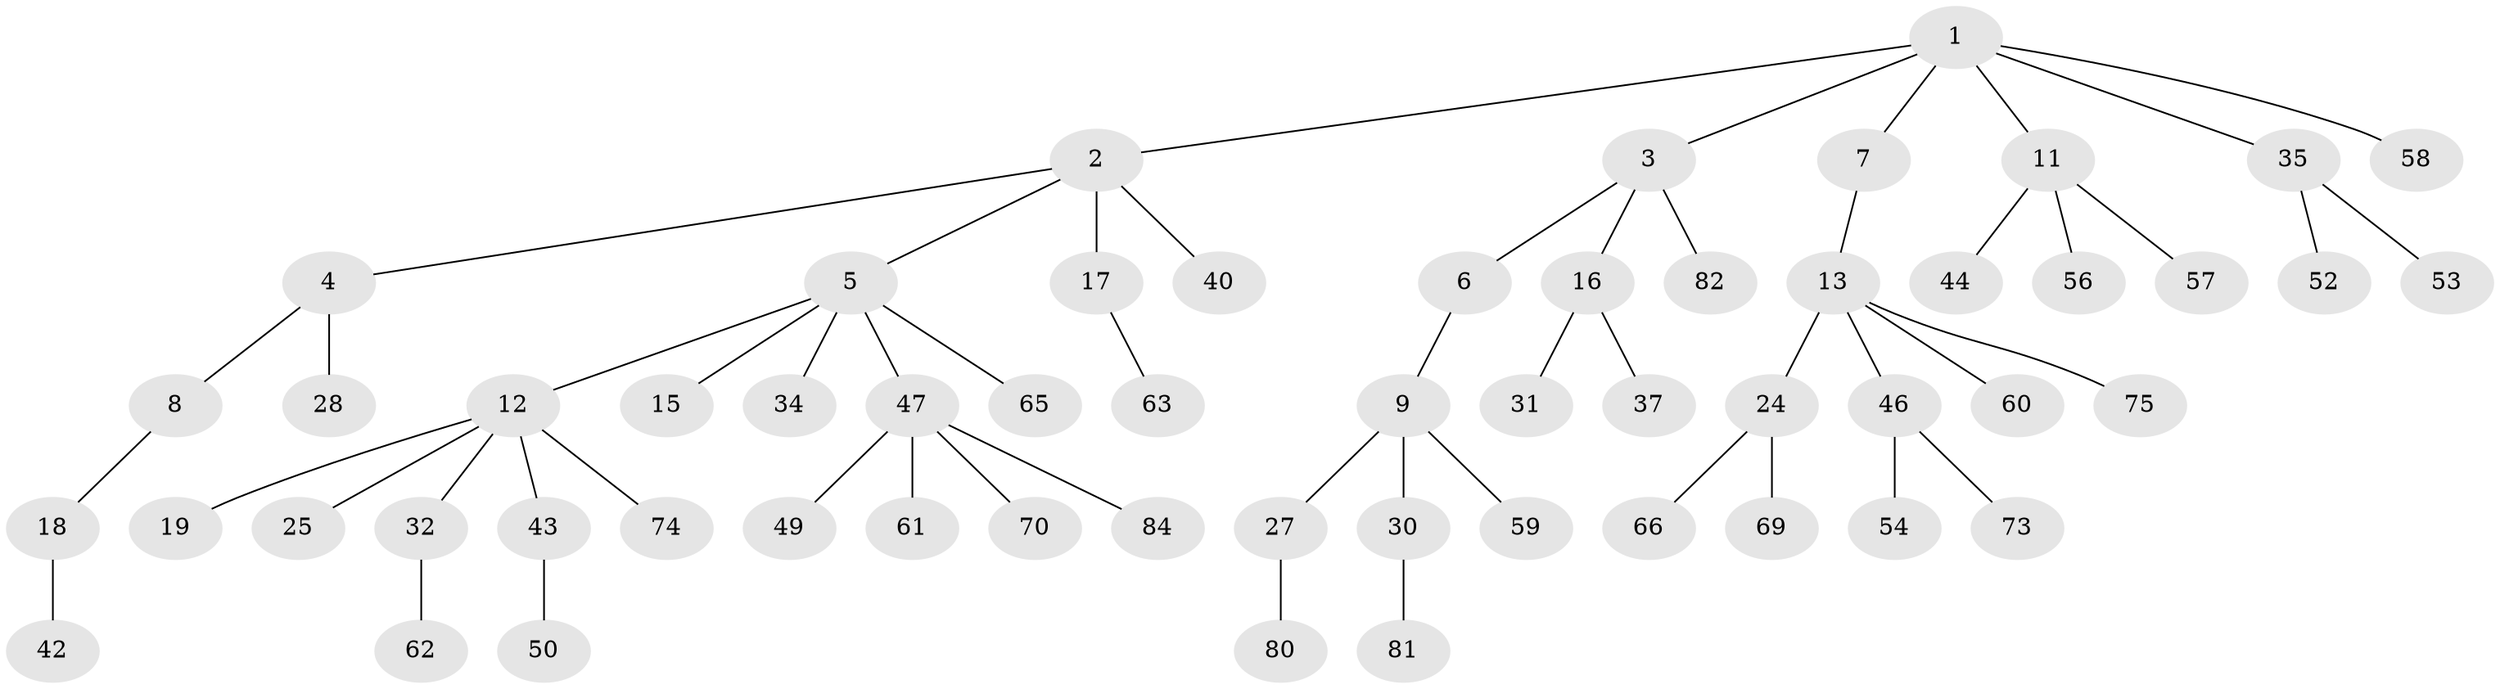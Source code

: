 // original degree distribution, {7: 0.023809523809523808, 5: 0.023809523809523808, 4: 0.08333333333333333, 2: 0.20238095238095238, 3: 0.14285714285714285, 1: 0.5238095238095238}
// Generated by graph-tools (version 1.1) at 2025/42/03/06/25 10:42:06]
// undirected, 57 vertices, 56 edges
graph export_dot {
graph [start="1"]
  node [color=gray90,style=filled];
  1 [super="+26"];
  2;
  3 [super="+36"];
  4 [super="+21"];
  5 [super="+23"];
  6;
  7 [super="+10"];
  8;
  9 [super="+29"];
  11 [super="+38"];
  12 [super="+14"];
  13 [super="+20"];
  15 [super="+33"];
  16;
  17 [super="+22"];
  18 [super="+77"];
  19;
  24 [super="+45"];
  25;
  27 [super="+68"];
  28 [super="+71"];
  30 [super="+67"];
  31 [super="+48"];
  32 [super="+51"];
  34;
  35 [super="+39"];
  37;
  40 [super="+41"];
  42 [super="+76"];
  43 [super="+72"];
  44;
  46 [super="+83"];
  47 [super="+55"];
  49;
  50;
  52;
  53;
  54;
  56;
  57;
  58 [super="+64"];
  59;
  60;
  61;
  62 [super="+79"];
  63;
  65 [super="+78"];
  66;
  69;
  70;
  73;
  74;
  75;
  80;
  81;
  82;
  84;
  1 -- 2;
  1 -- 3;
  1 -- 7;
  1 -- 11;
  1 -- 35;
  1 -- 58;
  2 -- 4;
  2 -- 5;
  2 -- 17;
  2 -- 40;
  3 -- 6;
  3 -- 16;
  3 -- 82;
  4 -- 8;
  4 -- 28;
  5 -- 12;
  5 -- 15;
  5 -- 34;
  5 -- 47;
  5 -- 65;
  6 -- 9;
  7 -- 13;
  8 -- 18;
  9 -- 27;
  9 -- 30;
  9 -- 59;
  11 -- 44;
  11 -- 56;
  11 -- 57;
  12 -- 25;
  12 -- 74;
  12 -- 32;
  12 -- 19;
  12 -- 43;
  13 -- 60;
  13 -- 75;
  13 -- 24;
  13 -- 46;
  16 -- 31;
  16 -- 37;
  17 -- 63;
  18 -- 42;
  24 -- 69;
  24 -- 66;
  27 -- 80;
  30 -- 81;
  32 -- 62;
  35 -- 53;
  35 -- 52;
  43 -- 50;
  46 -- 54;
  46 -- 73;
  47 -- 49;
  47 -- 61;
  47 -- 84;
  47 -- 70;
}
